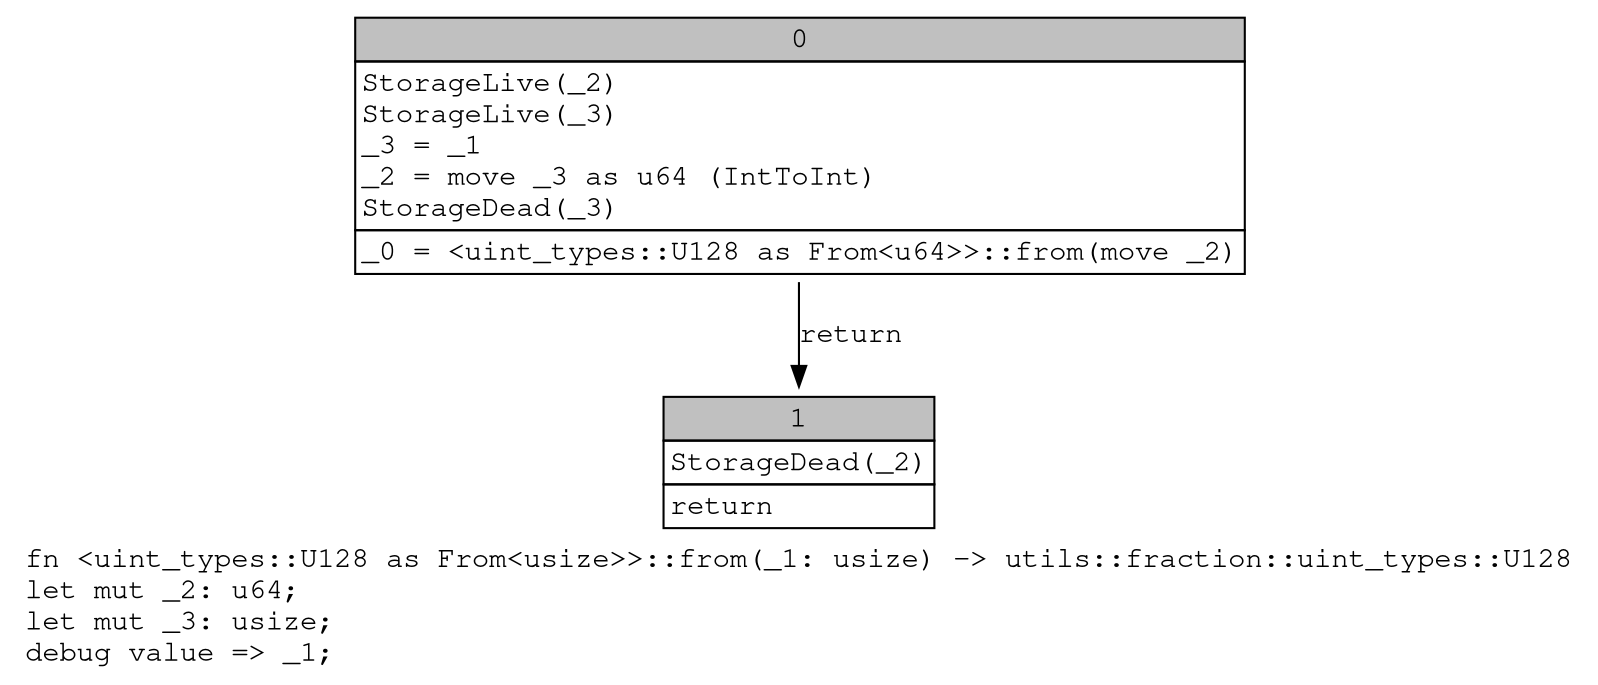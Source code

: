 digraph Mir_0_12134 {
    graph [fontname="Courier, monospace"];
    node [fontname="Courier, monospace"];
    edge [fontname="Courier, monospace"];
    label=<fn &lt;uint_types::U128 as From&lt;usize&gt;&gt;::from(_1: usize) -&gt; utils::fraction::uint_types::U128<br align="left"/>let mut _2: u64;<br align="left"/>let mut _3: usize;<br align="left"/>debug value =&gt; _1;<br align="left"/>>;
    bb0__0_12134 [shape="none", label=<<table border="0" cellborder="1" cellspacing="0"><tr><td bgcolor="gray" align="center" colspan="1">0</td></tr><tr><td align="left" balign="left">StorageLive(_2)<br/>StorageLive(_3)<br/>_3 = _1<br/>_2 = move _3 as u64 (IntToInt)<br/>StorageDead(_3)<br/></td></tr><tr><td align="left">_0 = &lt;uint_types::U128 as From&lt;u64&gt;&gt;::from(move _2)</td></tr></table>>];
    bb1__0_12134 [shape="none", label=<<table border="0" cellborder="1" cellspacing="0"><tr><td bgcolor="gray" align="center" colspan="1">1</td></tr><tr><td align="left" balign="left">StorageDead(_2)<br/></td></tr><tr><td align="left">return</td></tr></table>>];
    bb0__0_12134 -> bb1__0_12134 [label="return"];
}
